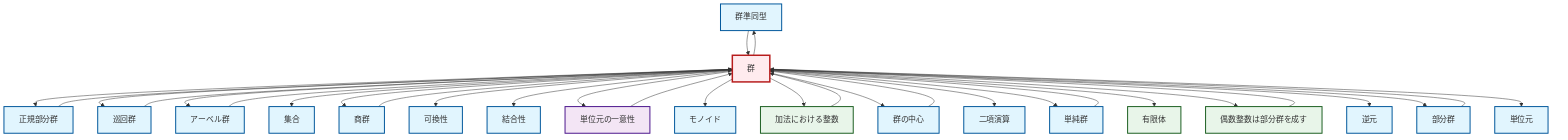 graph TD
    classDef definition fill:#e1f5fe,stroke:#01579b,stroke-width:2px
    classDef theorem fill:#f3e5f5,stroke:#4a148c,stroke-width:2px
    classDef axiom fill:#fff3e0,stroke:#e65100,stroke-width:2px
    classDef example fill:#e8f5e9,stroke:#1b5e20,stroke-width:2px
    classDef current fill:#ffebee,stroke:#b71c1c,stroke-width:3px
    def-inverse-element["逆元"]:::definition
    ex-finite-field["有限体"]:::example
    def-homomorphism["群準同型"]:::definition
    def-identity-element["単位元"]:::definition
    def-normal-subgroup["正規部分群"]:::definition
    def-set["集合"]:::definition
    ex-even-integers-subgroup["偶数整数は部分群を成す"]:::example
    def-center-of-group["群の中心"]:::definition
    def-simple-group["単純群"]:::definition
    def-commutativity["可換性"]:::definition
    def-quotient-group["商群"]:::definition
    def-group["群"]:::definition
    def-abelian-group["アーベル群"]:::definition
    def-associativity["結合性"]:::definition
    def-subgroup["部分群"]:::definition
    def-cyclic-group["巡回群"]:::definition
    def-monoid["モノイド"]:::definition
    ex-integers-addition["加法における整数"]:::example
    thm-unique-identity["単位元の一意性"]:::theorem
    def-binary-operation["二項演算"]:::definition
    def-group --> def-normal-subgroup
    def-group --> def-cyclic-group
    def-group --> def-abelian-group
    def-center-of-group --> def-group
    ex-integers-addition --> def-group
    def-subgroup --> def-group
    def-normal-subgroup --> def-group
    def-group --> def-set
    def-group --> def-quotient-group
    def-group --> def-commutativity
    def-group --> def-associativity
    def-cyclic-group --> def-group
    def-group --> thm-unique-identity
    def-abelian-group --> def-group
    def-group --> def-monoid
    def-group --> ex-integers-addition
    ex-even-integers-subgroup --> def-group
    def-homomorphism --> def-group
    thm-unique-identity --> def-group
    def-quotient-group --> def-group
    def-group --> def-center-of-group
    def-group --> def-binary-operation
    def-group --> def-simple-group
    def-group --> ex-finite-field
    def-simple-group --> def-group
    def-group --> def-homomorphism
    def-group --> ex-even-integers-subgroup
    def-group --> def-inverse-element
    def-group --> def-subgroup
    def-group --> def-identity-element
    class def-group current